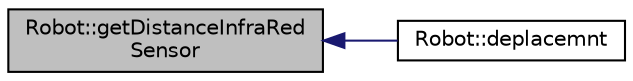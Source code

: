 digraph "Robot::getDistanceInfraRedSensor"
{
  edge [fontname="Helvetica",fontsize="10",labelfontname="Helvetica",labelfontsize="10"];
  node [fontname="Helvetica",fontsize="10",shape=record];
  rankdir="LR";
  Node13 [label="Robot::getDistanceInfraRed\lSensor",height=0.2,width=0.4,color="black", fillcolor="grey75", style="filled", fontcolor="black"];
  Node13 -> Node14 [dir="back",color="midnightblue",fontsize="10",style="solid"];
  Node14 [label="Robot::deplacemnt",height=0.2,width=0.4,color="black", fillcolor="white", style="filled",URL="$class_robot.html#a53edd4c7204f04d0bb3e97f1f1574755",tooltip="Control the new direction and the new speed of the Robot. "];
}
